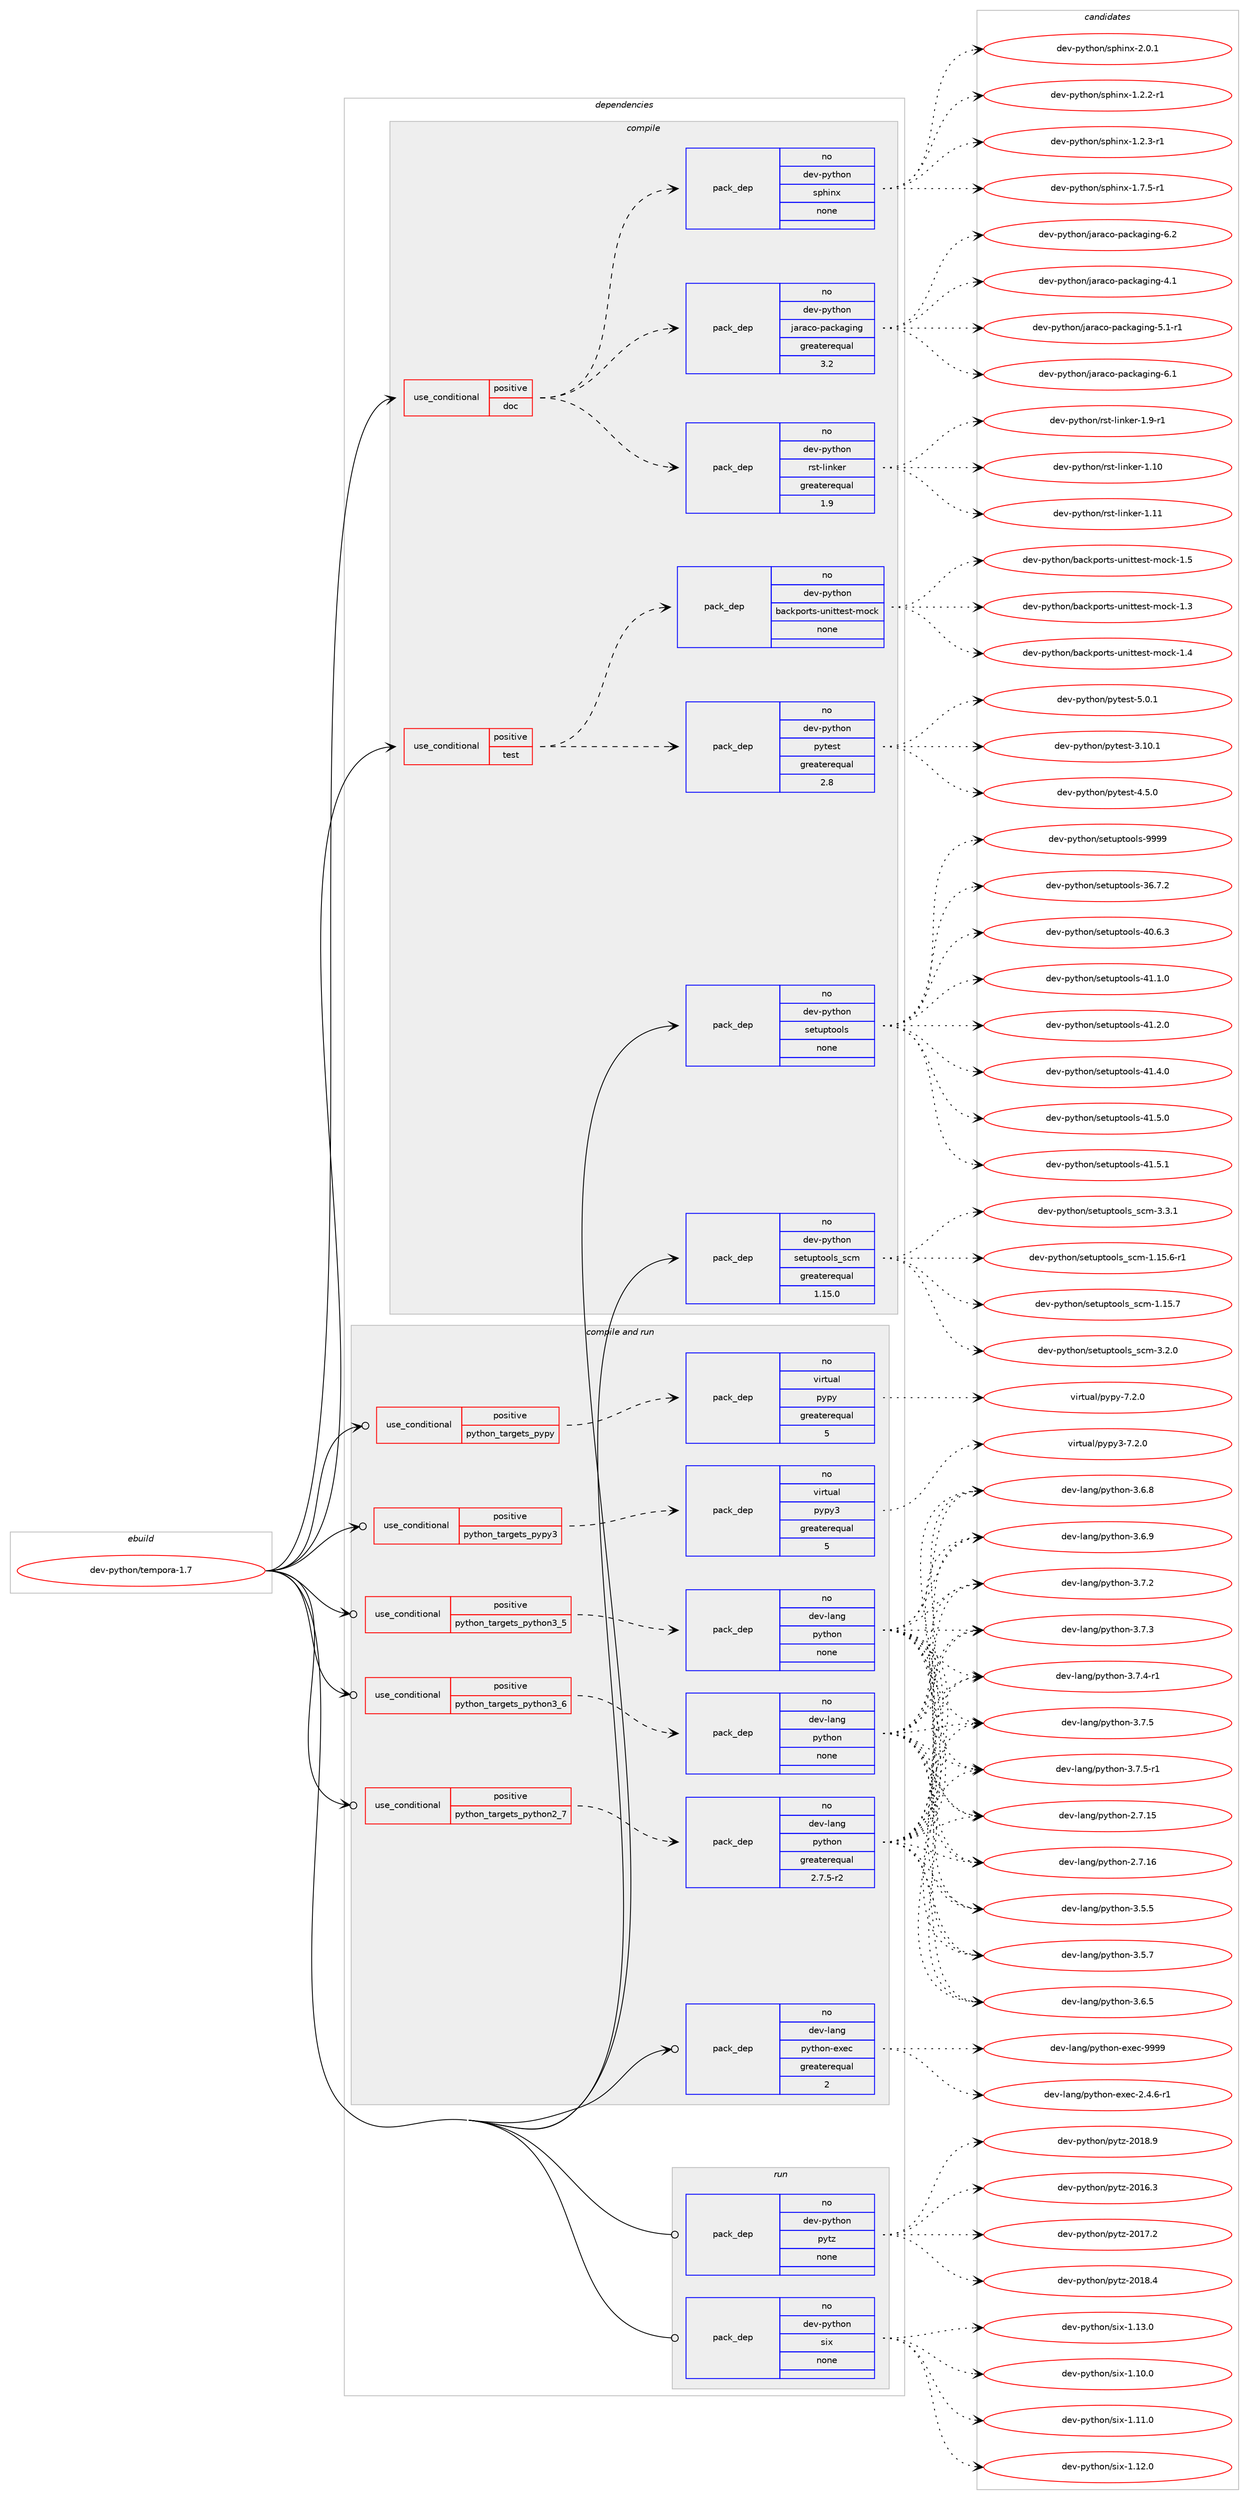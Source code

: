 digraph prolog {

# *************
# Graph options
# *************

newrank=true;
concentrate=true;
compound=true;
graph [rankdir=LR,fontname=Helvetica,fontsize=10,ranksep=1.5];#, ranksep=2.5, nodesep=0.2];
edge  [arrowhead=vee];
node  [fontname=Helvetica,fontsize=10];

# **********
# The ebuild
# **********

subgraph cluster_leftcol {
color=gray;
rank=same;
label=<<i>ebuild</i>>;
id [label="dev-python/tempora-1.7", color=red, width=4, href="../dev-python/tempora-1.7.svg"];
}

# ****************
# The dependencies
# ****************

subgraph cluster_midcol {
color=gray;
label=<<i>dependencies</i>>;
subgraph cluster_compile {
fillcolor="#eeeeee";
style=filled;
label=<<i>compile</i>>;
subgraph cond150322 {
dependency640299 [label=<<TABLE BORDER="0" CELLBORDER="1" CELLSPACING="0" CELLPADDING="4"><TR><TD ROWSPAN="3" CELLPADDING="10">use_conditional</TD></TR><TR><TD>positive</TD></TR><TR><TD>doc</TD></TR></TABLE>>, shape=none, color=red];
subgraph pack478095 {
dependency640300 [label=<<TABLE BORDER="0" CELLBORDER="1" CELLSPACING="0" CELLPADDING="4" WIDTH="220"><TR><TD ROWSPAN="6" CELLPADDING="30">pack_dep</TD></TR><TR><TD WIDTH="110">no</TD></TR><TR><TD>dev-python</TD></TR><TR><TD>jaraco-packaging</TD></TR><TR><TD>greaterequal</TD></TR><TR><TD>3.2</TD></TR></TABLE>>, shape=none, color=blue];
}
dependency640299:e -> dependency640300:w [weight=20,style="dashed",arrowhead="vee"];
subgraph pack478096 {
dependency640301 [label=<<TABLE BORDER="0" CELLBORDER="1" CELLSPACING="0" CELLPADDING="4" WIDTH="220"><TR><TD ROWSPAN="6" CELLPADDING="30">pack_dep</TD></TR><TR><TD WIDTH="110">no</TD></TR><TR><TD>dev-python</TD></TR><TR><TD>sphinx</TD></TR><TR><TD>none</TD></TR><TR><TD></TD></TR></TABLE>>, shape=none, color=blue];
}
dependency640299:e -> dependency640301:w [weight=20,style="dashed",arrowhead="vee"];
subgraph pack478097 {
dependency640302 [label=<<TABLE BORDER="0" CELLBORDER="1" CELLSPACING="0" CELLPADDING="4" WIDTH="220"><TR><TD ROWSPAN="6" CELLPADDING="30">pack_dep</TD></TR><TR><TD WIDTH="110">no</TD></TR><TR><TD>dev-python</TD></TR><TR><TD>rst-linker</TD></TR><TR><TD>greaterequal</TD></TR><TR><TD>1.9</TD></TR></TABLE>>, shape=none, color=blue];
}
dependency640299:e -> dependency640302:w [weight=20,style="dashed",arrowhead="vee"];
}
id:e -> dependency640299:w [weight=20,style="solid",arrowhead="vee"];
subgraph cond150323 {
dependency640303 [label=<<TABLE BORDER="0" CELLBORDER="1" CELLSPACING="0" CELLPADDING="4"><TR><TD ROWSPAN="3" CELLPADDING="10">use_conditional</TD></TR><TR><TD>positive</TD></TR><TR><TD>test</TD></TR></TABLE>>, shape=none, color=red];
subgraph pack478098 {
dependency640304 [label=<<TABLE BORDER="0" CELLBORDER="1" CELLSPACING="0" CELLPADDING="4" WIDTH="220"><TR><TD ROWSPAN="6" CELLPADDING="30">pack_dep</TD></TR><TR><TD WIDTH="110">no</TD></TR><TR><TD>dev-python</TD></TR><TR><TD>pytest</TD></TR><TR><TD>greaterequal</TD></TR><TR><TD>2.8</TD></TR></TABLE>>, shape=none, color=blue];
}
dependency640303:e -> dependency640304:w [weight=20,style="dashed",arrowhead="vee"];
subgraph pack478099 {
dependency640305 [label=<<TABLE BORDER="0" CELLBORDER="1" CELLSPACING="0" CELLPADDING="4" WIDTH="220"><TR><TD ROWSPAN="6" CELLPADDING="30">pack_dep</TD></TR><TR><TD WIDTH="110">no</TD></TR><TR><TD>dev-python</TD></TR><TR><TD>backports-unittest-mock</TD></TR><TR><TD>none</TD></TR><TR><TD></TD></TR></TABLE>>, shape=none, color=blue];
}
dependency640303:e -> dependency640305:w [weight=20,style="dashed",arrowhead="vee"];
}
id:e -> dependency640303:w [weight=20,style="solid",arrowhead="vee"];
subgraph pack478100 {
dependency640306 [label=<<TABLE BORDER="0" CELLBORDER="1" CELLSPACING="0" CELLPADDING="4" WIDTH="220"><TR><TD ROWSPAN="6" CELLPADDING="30">pack_dep</TD></TR><TR><TD WIDTH="110">no</TD></TR><TR><TD>dev-python</TD></TR><TR><TD>setuptools</TD></TR><TR><TD>none</TD></TR><TR><TD></TD></TR></TABLE>>, shape=none, color=blue];
}
id:e -> dependency640306:w [weight=20,style="solid",arrowhead="vee"];
subgraph pack478101 {
dependency640307 [label=<<TABLE BORDER="0" CELLBORDER="1" CELLSPACING="0" CELLPADDING="4" WIDTH="220"><TR><TD ROWSPAN="6" CELLPADDING="30">pack_dep</TD></TR><TR><TD WIDTH="110">no</TD></TR><TR><TD>dev-python</TD></TR><TR><TD>setuptools_scm</TD></TR><TR><TD>greaterequal</TD></TR><TR><TD>1.15.0</TD></TR></TABLE>>, shape=none, color=blue];
}
id:e -> dependency640307:w [weight=20,style="solid",arrowhead="vee"];
}
subgraph cluster_compileandrun {
fillcolor="#eeeeee";
style=filled;
label=<<i>compile and run</i>>;
subgraph cond150324 {
dependency640308 [label=<<TABLE BORDER="0" CELLBORDER="1" CELLSPACING="0" CELLPADDING="4"><TR><TD ROWSPAN="3" CELLPADDING="10">use_conditional</TD></TR><TR><TD>positive</TD></TR><TR><TD>python_targets_pypy</TD></TR></TABLE>>, shape=none, color=red];
subgraph pack478102 {
dependency640309 [label=<<TABLE BORDER="0" CELLBORDER="1" CELLSPACING="0" CELLPADDING="4" WIDTH="220"><TR><TD ROWSPAN="6" CELLPADDING="30">pack_dep</TD></TR><TR><TD WIDTH="110">no</TD></TR><TR><TD>virtual</TD></TR><TR><TD>pypy</TD></TR><TR><TD>greaterequal</TD></TR><TR><TD>5</TD></TR></TABLE>>, shape=none, color=blue];
}
dependency640308:e -> dependency640309:w [weight=20,style="dashed",arrowhead="vee"];
}
id:e -> dependency640308:w [weight=20,style="solid",arrowhead="odotvee"];
subgraph cond150325 {
dependency640310 [label=<<TABLE BORDER="0" CELLBORDER="1" CELLSPACING="0" CELLPADDING="4"><TR><TD ROWSPAN="3" CELLPADDING="10">use_conditional</TD></TR><TR><TD>positive</TD></TR><TR><TD>python_targets_pypy3</TD></TR></TABLE>>, shape=none, color=red];
subgraph pack478103 {
dependency640311 [label=<<TABLE BORDER="0" CELLBORDER="1" CELLSPACING="0" CELLPADDING="4" WIDTH="220"><TR><TD ROWSPAN="6" CELLPADDING="30">pack_dep</TD></TR><TR><TD WIDTH="110">no</TD></TR><TR><TD>virtual</TD></TR><TR><TD>pypy3</TD></TR><TR><TD>greaterequal</TD></TR><TR><TD>5</TD></TR></TABLE>>, shape=none, color=blue];
}
dependency640310:e -> dependency640311:w [weight=20,style="dashed",arrowhead="vee"];
}
id:e -> dependency640310:w [weight=20,style="solid",arrowhead="odotvee"];
subgraph cond150326 {
dependency640312 [label=<<TABLE BORDER="0" CELLBORDER="1" CELLSPACING="0" CELLPADDING="4"><TR><TD ROWSPAN="3" CELLPADDING="10">use_conditional</TD></TR><TR><TD>positive</TD></TR><TR><TD>python_targets_python2_7</TD></TR></TABLE>>, shape=none, color=red];
subgraph pack478104 {
dependency640313 [label=<<TABLE BORDER="0" CELLBORDER="1" CELLSPACING="0" CELLPADDING="4" WIDTH="220"><TR><TD ROWSPAN="6" CELLPADDING="30">pack_dep</TD></TR><TR><TD WIDTH="110">no</TD></TR><TR><TD>dev-lang</TD></TR><TR><TD>python</TD></TR><TR><TD>greaterequal</TD></TR><TR><TD>2.7.5-r2</TD></TR></TABLE>>, shape=none, color=blue];
}
dependency640312:e -> dependency640313:w [weight=20,style="dashed",arrowhead="vee"];
}
id:e -> dependency640312:w [weight=20,style="solid",arrowhead="odotvee"];
subgraph cond150327 {
dependency640314 [label=<<TABLE BORDER="0" CELLBORDER="1" CELLSPACING="0" CELLPADDING="4"><TR><TD ROWSPAN="3" CELLPADDING="10">use_conditional</TD></TR><TR><TD>positive</TD></TR><TR><TD>python_targets_python3_5</TD></TR></TABLE>>, shape=none, color=red];
subgraph pack478105 {
dependency640315 [label=<<TABLE BORDER="0" CELLBORDER="1" CELLSPACING="0" CELLPADDING="4" WIDTH="220"><TR><TD ROWSPAN="6" CELLPADDING="30">pack_dep</TD></TR><TR><TD WIDTH="110">no</TD></TR><TR><TD>dev-lang</TD></TR><TR><TD>python</TD></TR><TR><TD>none</TD></TR><TR><TD></TD></TR></TABLE>>, shape=none, color=blue];
}
dependency640314:e -> dependency640315:w [weight=20,style="dashed",arrowhead="vee"];
}
id:e -> dependency640314:w [weight=20,style="solid",arrowhead="odotvee"];
subgraph cond150328 {
dependency640316 [label=<<TABLE BORDER="0" CELLBORDER="1" CELLSPACING="0" CELLPADDING="4"><TR><TD ROWSPAN="3" CELLPADDING="10">use_conditional</TD></TR><TR><TD>positive</TD></TR><TR><TD>python_targets_python3_6</TD></TR></TABLE>>, shape=none, color=red];
subgraph pack478106 {
dependency640317 [label=<<TABLE BORDER="0" CELLBORDER="1" CELLSPACING="0" CELLPADDING="4" WIDTH="220"><TR><TD ROWSPAN="6" CELLPADDING="30">pack_dep</TD></TR><TR><TD WIDTH="110">no</TD></TR><TR><TD>dev-lang</TD></TR><TR><TD>python</TD></TR><TR><TD>none</TD></TR><TR><TD></TD></TR></TABLE>>, shape=none, color=blue];
}
dependency640316:e -> dependency640317:w [weight=20,style="dashed",arrowhead="vee"];
}
id:e -> dependency640316:w [weight=20,style="solid",arrowhead="odotvee"];
subgraph pack478107 {
dependency640318 [label=<<TABLE BORDER="0" CELLBORDER="1" CELLSPACING="0" CELLPADDING="4" WIDTH="220"><TR><TD ROWSPAN="6" CELLPADDING="30">pack_dep</TD></TR><TR><TD WIDTH="110">no</TD></TR><TR><TD>dev-lang</TD></TR><TR><TD>python-exec</TD></TR><TR><TD>greaterequal</TD></TR><TR><TD>2</TD></TR></TABLE>>, shape=none, color=blue];
}
id:e -> dependency640318:w [weight=20,style="solid",arrowhead="odotvee"];
}
subgraph cluster_run {
fillcolor="#eeeeee";
style=filled;
label=<<i>run</i>>;
subgraph pack478108 {
dependency640319 [label=<<TABLE BORDER="0" CELLBORDER="1" CELLSPACING="0" CELLPADDING="4" WIDTH="220"><TR><TD ROWSPAN="6" CELLPADDING="30">pack_dep</TD></TR><TR><TD WIDTH="110">no</TD></TR><TR><TD>dev-python</TD></TR><TR><TD>pytz</TD></TR><TR><TD>none</TD></TR><TR><TD></TD></TR></TABLE>>, shape=none, color=blue];
}
id:e -> dependency640319:w [weight=20,style="solid",arrowhead="odot"];
subgraph pack478109 {
dependency640320 [label=<<TABLE BORDER="0" CELLBORDER="1" CELLSPACING="0" CELLPADDING="4" WIDTH="220"><TR><TD ROWSPAN="6" CELLPADDING="30">pack_dep</TD></TR><TR><TD WIDTH="110">no</TD></TR><TR><TD>dev-python</TD></TR><TR><TD>six</TD></TR><TR><TD>none</TD></TR><TR><TD></TD></TR></TABLE>>, shape=none, color=blue];
}
id:e -> dependency640320:w [weight=20,style="solid",arrowhead="odot"];
}
}

# **************
# The candidates
# **************

subgraph cluster_choices {
rank=same;
color=gray;
label=<<i>candidates</i>>;

subgraph choice478095 {
color=black;
nodesep=1;
choice10010111845112121116104111110471069711497991114511297991079710310511010345524649 [label="dev-python/jaraco-packaging-4.1", color=red, width=4,href="../dev-python/jaraco-packaging-4.1.svg"];
choice100101118451121211161041111104710697114979911145112979910797103105110103455346494511449 [label="dev-python/jaraco-packaging-5.1-r1", color=red, width=4,href="../dev-python/jaraco-packaging-5.1-r1.svg"];
choice10010111845112121116104111110471069711497991114511297991079710310511010345544649 [label="dev-python/jaraco-packaging-6.1", color=red, width=4,href="../dev-python/jaraco-packaging-6.1.svg"];
choice10010111845112121116104111110471069711497991114511297991079710310511010345544650 [label="dev-python/jaraco-packaging-6.2", color=red, width=4,href="../dev-python/jaraco-packaging-6.2.svg"];
dependency640300:e -> choice10010111845112121116104111110471069711497991114511297991079710310511010345524649:w [style=dotted,weight="100"];
dependency640300:e -> choice100101118451121211161041111104710697114979911145112979910797103105110103455346494511449:w [style=dotted,weight="100"];
dependency640300:e -> choice10010111845112121116104111110471069711497991114511297991079710310511010345544649:w [style=dotted,weight="100"];
dependency640300:e -> choice10010111845112121116104111110471069711497991114511297991079710310511010345544650:w [style=dotted,weight="100"];
}
subgraph choice478096 {
color=black;
nodesep=1;
choice10010111845112121116104111110471151121041051101204549465046504511449 [label="dev-python/sphinx-1.2.2-r1", color=red, width=4,href="../dev-python/sphinx-1.2.2-r1.svg"];
choice10010111845112121116104111110471151121041051101204549465046514511449 [label="dev-python/sphinx-1.2.3-r1", color=red, width=4,href="../dev-python/sphinx-1.2.3-r1.svg"];
choice10010111845112121116104111110471151121041051101204549465546534511449 [label="dev-python/sphinx-1.7.5-r1", color=red, width=4,href="../dev-python/sphinx-1.7.5-r1.svg"];
choice1001011184511212111610411111047115112104105110120455046484649 [label="dev-python/sphinx-2.0.1", color=red, width=4,href="../dev-python/sphinx-2.0.1.svg"];
dependency640301:e -> choice10010111845112121116104111110471151121041051101204549465046504511449:w [style=dotted,weight="100"];
dependency640301:e -> choice10010111845112121116104111110471151121041051101204549465046514511449:w [style=dotted,weight="100"];
dependency640301:e -> choice10010111845112121116104111110471151121041051101204549465546534511449:w [style=dotted,weight="100"];
dependency640301:e -> choice1001011184511212111610411111047115112104105110120455046484649:w [style=dotted,weight="100"];
}
subgraph choice478097 {
color=black;
nodesep=1;
choice1001011184511212111610411111047114115116451081051101071011144549464948 [label="dev-python/rst-linker-1.10", color=red, width=4,href="../dev-python/rst-linker-1.10.svg"];
choice1001011184511212111610411111047114115116451081051101071011144549464949 [label="dev-python/rst-linker-1.11", color=red, width=4,href="../dev-python/rst-linker-1.11.svg"];
choice100101118451121211161041111104711411511645108105110107101114454946574511449 [label="dev-python/rst-linker-1.9-r1", color=red, width=4,href="../dev-python/rst-linker-1.9-r1.svg"];
dependency640302:e -> choice1001011184511212111610411111047114115116451081051101071011144549464948:w [style=dotted,weight="100"];
dependency640302:e -> choice1001011184511212111610411111047114115116451081051101071011144549464949:w [style=dotted,weight="100"];
dependency640302:e -> choice100101118451121211161041111104711411511645108105110107101114454946574511449:w [style=dotted,weight="100"];
}
subgraph choice478098 {
color=black;
nodesep=1;
choice100101118451121211161041111104711212111610111511645514649484649 [label="dev-python/pytest-3.10.1", color=red, width=4,href="../dev-python/pytest-3.10.1.svg"];
choice1001011184511212111610411111047112121116101115116455246534648 [label="dev-python/pytest-4.5.0", color=red, width=4,href="../dev-python/pytest-4.5.0.svg"];
choice1001011184511212111610411111047112121116101115116455346484649 [label="dev-python/pytest-5.0.1", color=red, width=4,href="../dev-python/pytest-5.0.1.svg"];
dependency640304:e -> choice100101118451121211161041111104711212111610111511645514649484649:w [style=dotted,weight="100"];
dependency640304:e -> choice1001011184511212111610411111047112121116101115116455246534648:w [style=dotted,weight="100"];
dependency640304:e -> choice1001011184511212111610411111047112121116101115116455346484649:w [style=dotted,weight="100"];
}
subgraph choice478099 {
color=black;
nodesep=1;
choice100101118451121211161041111104798979910711211111411611545117110105116116101115116451091119910745494651 [label="dev-python/backports-unittest-mock-1.3", color=red, width=4,href="../dev-python/backports-unittest-mock-1.3.svg"];
choice100101118451121211161041111104798979910711211111411611545117110105116116101115116451091119910745494652 [label="dev-python/backports-unittest-mock-1.4", color=red, width=4,href="../dev-python/backports-unittest-mock-1.4.svg"];
choice100101118451121211161041111104798979910711211111411611545117110105116116101115116451091119910745494653 [label="dev-python/backports-unittest-mock-1.5", color=red, width=4,href="../dev-python/backports-unittest-mock-1.5.svg"];
dependency640305:e -> choice100101118451121211161041111104798979910711211111411611545117110105116116101115116451091119910745494651:w [style=dotted,weight="100"];
dependency640305:e -> choice100101118451121211161041111104798979910711211111411611545117110105116116101115116451091119910745494652:w [style=dotted,weight="100"];
dependency640305:e -> choice100101118451121211161041111104798979910711211111411611545117110105116116101115116451091119910745494653:w [style=dotted,weight="100"];
}
subgraph choice478100 {
color=black;
nodesep=1;
choice100101118451121211161041111104711510111611711211611111110811545515446554650 [label="dev-python/setuptools-36.7.2", color=red, width=4,href="../dev-python/setuptools-36.7.2.svg"];
choice100101118451121211161041111104711510111611711211611111110811545524846544651 [label="dev-python/setuptools-40.6.3", color=red, width=4,href="../dev-python/setuptools-40.6.3.svg"];
choice100101118451121211161041111104711510111611711211611111110811545524946494648 [label="dev-python/setuptools-41.1.0", color=red, width=4,href="../dev-python/setuptools-41.1.0.svg"];
choice100101118451121211161041111104711510111611711211611111110811545524946504648 [label="dev-python/setuptools-41.2.0", color=red, width=4,href="../dev-python/setuptools-41.2.0.svg"];
choice100101118451121211161041111104711510111611711211611111110811545524946524648 [label="dev-python/setuptools-41.4.0", color=red, width=4,href="../dev-python/setuptools-41.4.0.svg"];
choice100101118451121211161041111104711510111611711211611111110811545524946534648 [label="dev-python/setuptools-41.5.0", color=red, width=4,href="../dev-python/setuptools-41.5.0.svg"];
choice100101118451121211161041111104711510111611711211611111110811545524946534649 [label="dev-python/setuptools-41.5.1", color=red, width=4,href="../dev-python/setuptools-41.5.1.svg"];
choice10010111845112121116104111110471151011161171121161111111081154557575757 [label="dev-python/setuptools-9999", color=red, width=4,href="../dev-python/setuptools-9999.svg"];
dependency640306:e -> choice100101118451121211161041111104711510111611711211611111110811545515446554650:w [style=dotted,weight="100"];
dependency640306:e -> choice100101118451121211161041111104711510111611711211611111110811545524846544651:w [style=dotted,weight="100"];
dependency640306:e -> choice100101118451121211161041111104711510111611711211611111110811545524946494648:w [style=dotted,weight="100"];
dependency640306:e -> choice100101118451121211161041111104711510111611711211611111110811545524946504648:w [style=dotted,weight="100"];
dependency640306:e -> choice100101118451121211161041111104711510111611711211611111110811545524946524648:w [style=dotted,weight="100"];
dependency640306:e -> choice100101118451121211161041111104711510111611711211611111110811545524946534648:w [style=dotted,weight="100"];
dependency640306:e -> choice100101118451121211161041111104711510111611711211611111110811545524946534649:w [style=dotted,weight="100"];
dependency640306:e -> choice10010111845112121116104111110471151011161171121161111111081154557575757:w [style=dotted,weight="100"];
}
subgraph choice478101 {
color=black;
nodesep=1;
choice10010111845112121116104111110471151011161171121161111111081159511599109454946495346544511449 [label="dev-python/setuptools_scm-1.15.6-r1", color=red, width=4,href="../dev-python/setuptools_scm-1.15.6-r1.svg"];
choice1001011184511212111610411111047115101116117112116111111108115951159910945494649534655 [label="dev-python/setuptools_scm-1.15.7", color=red, width=4,href="../dev-python/setuptools_scm-1.15.7.svg"];
choice10010111845112121116104111110471151011161171121161111111081159511599109455146504648 [label="dev-python/setuptools_scm-3.2.0", color=red, width=4,href="../dev-python/setuptools_scm-3.2.0.svg"];
choice10010111845112121116104111110471151011161171121161111111081159511599109455146514649 [label="dev-python/setuptools_scm-3.3.1", color=red, width=4,href="../dev-python/setuptools_scm-3.3.1.svg"];
dependency640307:e -> choice10010111845112121116104111110471151011161171121161111111081159511599109454946495346544511449:w [style=dotted,weight="100"];
dependency640307:e -> choice1001011184511212111610411111047115101116117112116111111108115951159910945494649534655:w [style=dotted,weight="100"];
dependency640307:e -> choice10010111845112121116104111110471151011161171121161111111081159511599109455146504648:w [style=dotted,weight="100"];
dependency640307:e -> choice10010111845112121116104111110471151011161171121161111111081159511599109455146514649:w [style=dotted,weight="100"];
}
subgraph choice478102 {
color=black;
nodesep=1;
choice1181051141161179710847112121112121455546504648 [label="virtual/pypy-7.2.0", color=red, width=4,href="../virtual/pypy-7.2.0.svg"];
dependency640309:e -> choice1181051141161179710847112121112121455546504648:w [style=dotted,weight="100"];
}
subgraph choice478103 {
color=black;
nodesep=1;
choice118105114116117971084711212111212151455546504648 [label="virtual/pypy3-7.2.0", color=red, width=4,href="../virtual/pypy3-7.2.0.svg"];
dependency640311:e -> choice118105114116117971084711212111212151455546504648:w [style=dotted,weight="100"];
}
subgraph choice478104 {
color=black;
nodesep=1;
choice10010111845108971101034711212111610411111045504655464953 [label="dev-lang/python-2.7.15", color=red, width=4,href="../dev-lang/python-2.7.15.svg"];
choice10010111845108971101034711212111610411111045504655464954 [label="dev-lang/python-2.7.16", color=red, width=4,href="../dev-lang/python-2.7.16.svg"];
choice100101118451089711010347112121116104111110455146534653 [label="dev-lang/python-3.5.5", color=red, width=4,href="../dev-lang/python-3.5.5.svg"];
choice100101118451089711010347112121116104111110455146534655 [label="dev-lang/python-3.5.7", color=red, width=4,href="../dev-lang/python-3.5.7.svg"];
choice100101118451089711010347112121116104111110455146544653 [label="dev-lang/python-3.6.5", color=red, width=4,href="../dev-lang/python-3.6.5.svg"];
choice100101118451089711010347112121116104111110455146544656 [label="dev-lang/python-3.6.8", color=red, width=4,href="../dev-lang/python-3.6.8.svg"];
choice100101118451089711010347112121116104111110455146544657 [label="dev-lang/python-3.6.9", color=red, width=4,href="../dev-lang/python-3.6.9.svg"];
choice100101118451089711010347112121116104111110455146554650 [label="dev-lang/python-3.7.2", color=red, width=4,href="../dev-lang/python-3.7.2.svg"];
choice100101118451089711010347112121116104111110455146554651 [label="dev-lang/python-3.7.3", color=red, width=4,href="../dev-lang/python-3.7.3.svg"];
choice1001011184510897110103471121211161041111104551465546524511449 [label="dev-lang/python-3.7.4-r1", color=red, width=4,href="../dev-lang/python-3.7.4-r1.svg"];
choice100101118451089711010347112121116104111110455146554653 [label="dev-lang/python-3.7.5", color=red, width=4,href="../dev-lang/python-3.7.5.svg"];
choice1001011184510897110103471121211161041111104551465546534511449 [label="dev-lang/python-3.7.5-r1", color=red, width=4,href="../dev-lang/python-3.7.5-r1.svg"];
dependency640313:e -> choice10010111845108971101034711212111610411111045504655464953:w [style=dotted,weight="100"];
dependency640313:e -> choice10010111845108971101034711212111610411111045504655464954:w [style=dotted,weight="100"];
dependency640313:e -> choice100101118451089711010347112121116104111110455146534653:w [style=dotted,weight="100"];
dependency640313:e -> choice100101118451089711010347112121116104111110455146534655:w [style=dotted,weight="100"];
dependency640313:e -> choice100101118451089711010347112121116104111110455146544653:w [style=dotted,weight="100"];
dependency640313:e -> choice100101118451089711010347112121116104111110455146544656:w [style=dotted,weight="100"];
dependency640313:e -> choice100101118451089711010347112121116104111110455146544657:w [style=dotted,weight="100"];
dependency640313:e -> choice100101118451089711010347112121116104111110455146554650:w [style=dotted,weight="100"];
dependency640313:e -> choice100101118451089711010347112121116104111110455146554651:w [style=dotted,weight="100"];
dependency640313:e -> choice1001011184510897110103471121211161041111104551465546524511449:w [style=dotted,weight="100"];
dependency640313:e -> choice100101118451089711010347112121116104111110455146554653:w [style=dotted,weight="100"];
dependency640313:e -> choice1001011184510897110103471121211161041111104551465546534511449:w [style=dotted,weight="100"];
}
subgraph choice478105 {
color=black;
nodesep=1;
choice10010111845108971101034711212111610411111045504655464953 [label="dev-lang/python-2.7.15", color=red, width=4,href="../dev-lang/python-2.7.15.svg"];
choice10010111845108971101034711212111610411111045504655464954 [label="dev-lang/python-2.7.16", color=red, width=4,href="../dev-lang/python-2.7.16.svg"];
choice100101118451089711010347112121116104111110455146534653 [label="dev-lang/python-3.5.5", color=red, width=4,href="../dev-lang/python-3.5.5.svg"];
choice100101118451089711010347112121116104111110455146534655 [label="dev-lang/python-3.5.7", color=red, width=4,href="../dev-lang/python-3.5.7.svg"];
choice100101118451089711010347112121116104111110455146544653 [label="dev-lang/python-3.6.5", color=red, width=4,href="../dev-lang/python-3.6.5.svg"];
choice100101118451089711010347112121116104111110455146544656 [label="dev-lang/python-3.6.8", color=red, width=4,href="../dev-lang/python-3.6.8.svg"];
choice100101118451089711010347112121116104111110455146544657 [label="dev-lang/python-3.6.9", color=red, width=4,href="../dev-lang/python-3.6.9.svg"];
choice100101118451089711010347112121116104111110455146554650 [label="dev-lang/python-3.7.2", color=red, width=4,href="../dev-lang/python-3.7.2.svg"];
choice100101118451089711010347112121116104111110455146554651 [label="dev-lang/python-3.7.3", color=red, width=4,href="../dev-lang/python-3.7.3.svg"];
choice1001011184510897110103471121211161041111104551465546524511449 [label="dev-lang/python-3.7.4-r1", color=red, width=4,href="../dev-lang/python-3.7.4-r1.svg"];
choice100101118451089711010347112121116104111110455146554653 [label="dev-lang/python-3.7.5", color=red, width=4,href="../dev-lang/python-3.7.5.svg"];
choice1001011184510897110103471121211161041111104551465546534511449 [label="dev-lang/python-3.7.5-r1", color=red, width=4,href="../dev-lang/python-3.7.5-r1.svg"];
dependency640315:e -> choice10010111845108971101034711212111610411111045504655464953:w [style=dotted,weight="100"];
dependency640315:e -> choice10010111845108971101034711212111610411111045504655464954:w [style=dotted,weight="100"];
dependency640315:e -> choice100101118451089711010347112121116104111110455146534653:w [style=dotted,weight="100"];
dependency640315:e -> choice100101118451089711010347112121116104111110455146534655:w [style=dotted,weight="100"];
dependency640315:e -> choice100101118451089711010347112121116104111110455146544653:w [style=dotted,weight="100"];
dependency640315:e -> choice100101118451089711010347112121116104111110455146544656:w [style=dotted,weight="100"];
dependency640315:e -> choice100101118451089711010347112121116104111110455146544657:w [style=dotted,weight="100"];
dependency640315:e -> choice100101118451089711010347112121116104111110455146554650:w [style=dotted,weight="100"];
dependency640315:e -> choice100101118451089711010347112121116104111110455146554651:w [style=dotted,weight="100"];
dependency640315:e -> choice1001011184510897110103471121211161041111104551465546524511449:w [style=dotted,weight="100"];
dependency640315:e -> choice100101118451089711010347112121116104111110455146554653:w [style=dotted,weight="100"];
dependency640315:e -> choice1001011184510897110103471121211161041111104551465546534511449:w [style=dotted,weight="100"];
}
subgraph choice478106 {
color=black;
nodesep=1;
choice10010111845108971101034711212111610411111045504655464953 [label="dev-lang/python-2.7.15", color=red, width=4,href="../dev-lang/python-2.7.15.svg"];
choice10010111845108971101034711212111610411111045504655464954 [label="dev-lang/python-2.7.16", color=red, width=4,href="../dev-lang/python-2.7.16.svg"];
choice100101118451089711010347112121116104111110455146534653 [label="dev-lang/python-3.5.5", color=red, width=4,href="../dev-lang/python-3.5.5.svg"];
choice100101118451089711010347112121116104111110455146534655 [label="dev-lang/python-3.5.7", color=red, width=4,href="../dev-lang/python-3.5.7.svg"];
choice100101118451089711010347112121116104111110455146544653 [label="dev-lang/python-3.6.5", color=red, width=4,href="../dev-lang/python-3.6.5.svg"];
choice100101118451089711010347112121116104111110455146544656 [label="dev-lang/python-3.6.8", color=red, width=4,href="../dev-lang/python-3.6.8.svg"];
choice100101118451089711010347112121116104111110455146544657 [label="dev-lang/python-3.6.9", color=red, width=4,href="../dev-lang/python-3.6.9.svg"];
choice100101118451089711010347112121116104111110455146554650 [label="dev-lang/python-3.7.2", color=red, width=4,href="../dev-lang/python-3.7.2.svg"];
choice100101118451089711010347112121116104111110455146554651 [label="dev-lang/python-3.7.3", color=red, width=4,href="../dev-lang/python-3.7.3.svg"];
choice1001011184510897110103471121211161041111104551465546524511449 [label="dev-lang/python-3.7.4-r1", color=red, width=4,href="../dev-lang/python-3.7.4-r1.svg"];
choice100101118451089711010347112121116104111110455146554653 [label="dev-lang/python-3.7.5", color=red, width=4,href="../dev-lang/python-3.7.5.svg"];
choice1001011184510897110103471121211161041111104551465546534511449 [label="dev-lang/python-3.7.5-r1", color=red, width=4,href="../dev-lang/python-3.7.5-r1.svg"];
dependency640317:e -> choice10010111845108971101034711212111610411111045504655464953:w [style=dotted,weight="100"];
dependency640317:e -> choice10010111845108971101034711212111610411111045504655464954:w [style=dotted,weight="100"];
dependency640317:e -> choice100101118451089711010347112121116104111110455146534653:w [style=dotted,weight="100"];
dependency640317:e -> choice100101118451089711010347112121116104111110455146534655:w [style=dotted,weight="100"];
dependency640317:e -> choice100101118451089711010347112121116104111110455146544653:w [style=dotted,weight="100"];
dependency640317:e -> choice100101118451089711010347112121116104111110455146544656:w [style=dotted,weight="100"];
dependency640317:e -> choice100101118451089711010347112121116104111110455146544657:w [style=dotted,weight="100"];
dependency640317:e -> choice100101118451089711010347112121116104111110455146554650:w [style=dotted,weight="100"];
dependency640317:e -> choice100101118451089711010347112121116104111110455146554651:w [style=dotted,weight="100"];
dependency640317:e -> choice1001011184510897110103471121211161041111104551465546524511449:w [style=dotted,weight="100"];
dependency640317:e -> choice100101118451089711010347112121116104111110455146554653:w [style=dotted,weight="100"];
dependency640317:e -> choice1001011184510897110103471121211161041111104551465546534511449:w [style=dotted,weight="100"];
}
subgraph choice478107 {
color=black;
nodesep=1;
choice10010111845108971101034711212111610411111045101120101994550465246544511449 [label="dev-lang/python-exec-2.4.6-r1", color=red, width=4,href="../dev-lang/python-exec-2.4.6-r1.svg"];
choice10010111845108971101034711212111610411111045101120101994557575757 [label="dev-lang/python-exec-9999", color=red, width=4,href="../dev-lang/python-exec-9999.svg"];
dependency640318:e -> choice10010111845108971101034711212111610411111045101120101994550465246544511449:w [style=dotted,weight="100"];
dependency640318:e -> choice10010111845108971101034711212111610411111045101120101994557575757:w [style=dotted,weight="100"];
}
subgraph choice478108 {
color=black;
nodesep=1;
choice100101118451121211161041111104711212111612245504849544651 [label="dev-python/pytz-2016.3", color=red, width=4,href="../dev-python/pytz-2016.3.svg"];
choice100101118451121211161041111104711212111612245504849554650 [label="dev-python/pytz-2017.2", color=red, width=4,href="../dev-python/pytz-2017.2.svg"];
choice100101118451121211161041111104711212111612245504849564652 [label="dev-python/pytz-2018.4", color=red, width=4,href="../dev-python/pytz-2018.4.svg"];
choice100101118451121211161041111104711212111612245504849564657 [label="dev-python/pytz-2018.9", color=red, width=4,href="../dev-python/pytz-2018.9.svg"];
dependency640319:e -> choice100101118451121211161041111104711212111612245504849544651:w [style=dotted,weight="100"];
dependency640319:e -> choice100101118451121211161041111104711212111612245504849554650:w [style=dotted,weight="100"];
dependency640319:e -> choice100101118451121211161041111104711212111612245504849564652:w [style=dotted,weight="100"];
dependency640319:e -> choice100101118451121211161041111104711212111612245504849564657:w [style=dotted,weight="100"];
}
subgraph choice478109 {
color=black;
nodesep=1;
choice100101118451121211161041111104711510512045494649484648 [label="dev-python/six-1.10.0", color=red, width=4,href="../dev-python/six-1.10.0.svg"];
choice100101118451121211161041111104711510512045494649494648 [label="dev-python/six-1.11.0", color=red, width=4,href="../dev-python/six-1.11.0.svg"];
choice100101118451121211161041111104711510512045494649504648 [label="dev-python/six-1.12.0", color=red, width=4,href="../dev-python/six-1.12.0.svg"];
choice100101118451121211161041111104711510512045494649514648 [label="dev-python/six-1.13.0", color=red, width=4,href="../dev-python/six-1.13.0.svg"];
dependency640320:e -> choice100101118451121211161041111104711510512045494649484648:w [style=dotted,weight="100"];
dependency640320:e -> choice100101118451121211161041111104711510512045494649494648:w [style=dotted,weight="100"];
dependency640320:e -> choice100101118451121211161041111104711510512045494649504648:w [style=dotted,weight="100"];
dependency640320:e -> choice100101118451121211161041111104711510512045494649514648:w [style=dotted,weight="100"];
}
}

}
